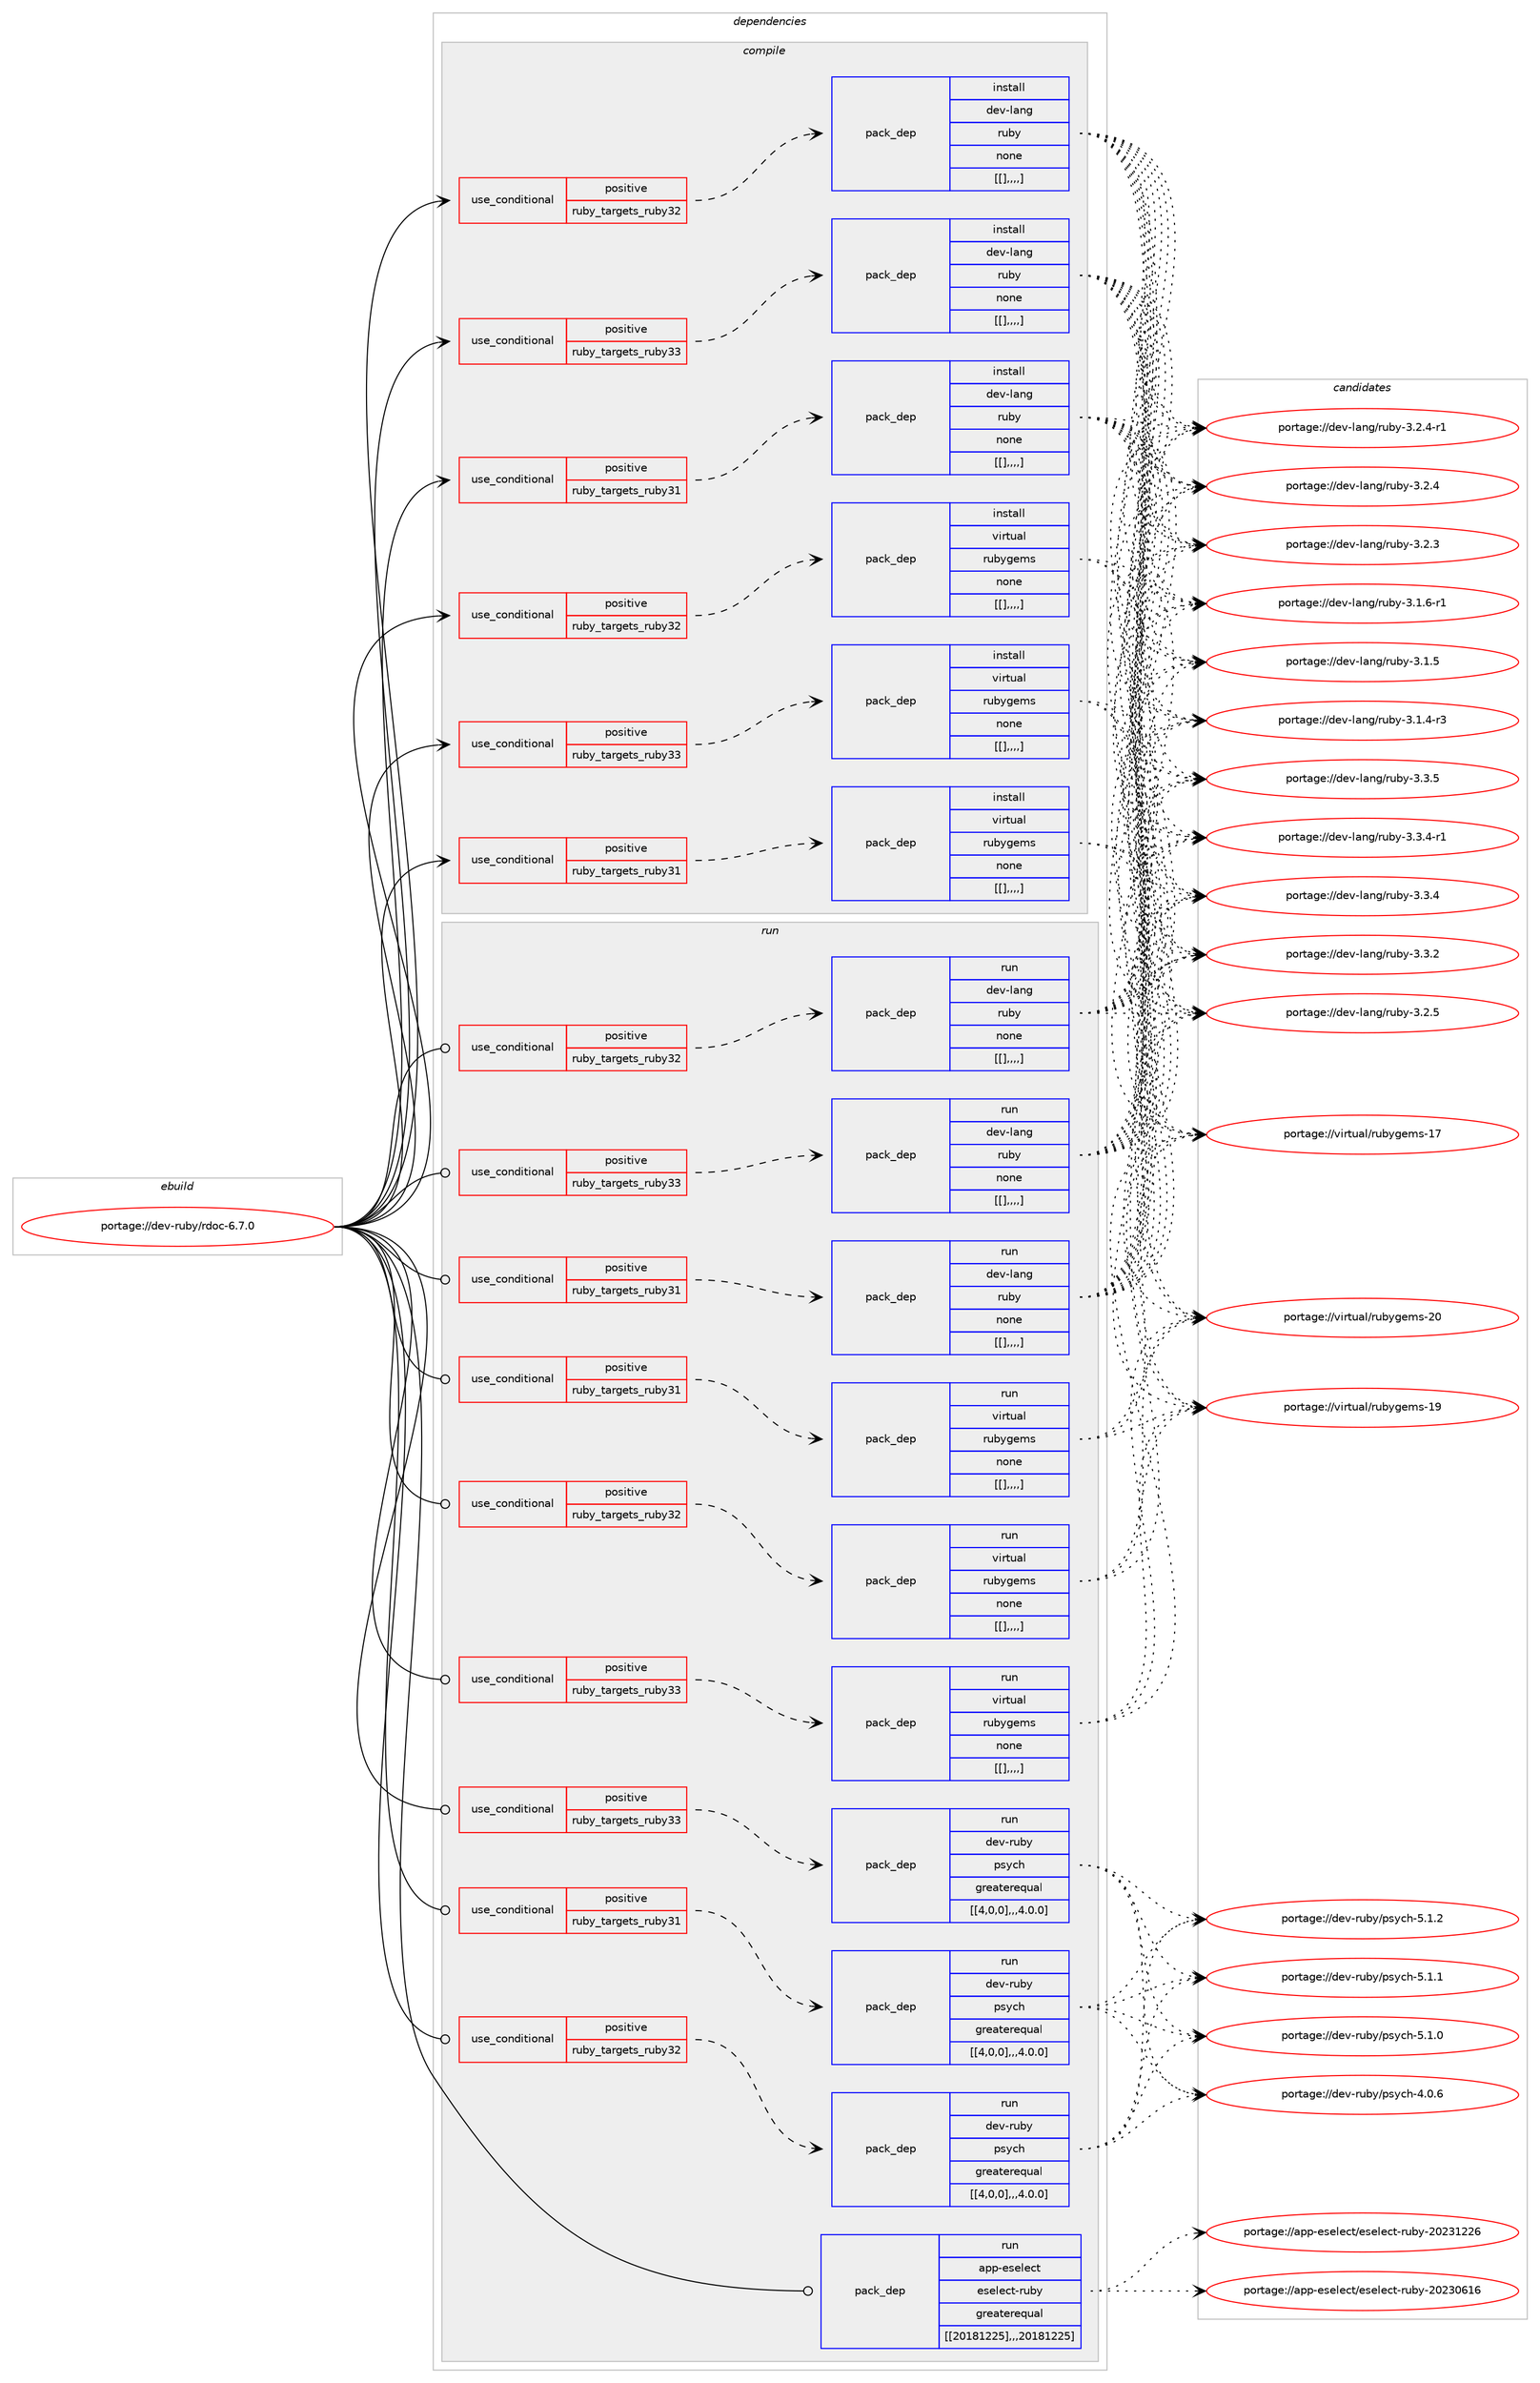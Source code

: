 digraph prolog {

# *************
# Graph options
# *************

newrank=true;
concentrate=true;
compound=true;
graph [rankdir=LR,fontname=Helvetica,fontsize=10,ranksep=1.5];#, ranksep=2.5, nodesep=0.2];
edge  [arrowhead=vee];
node  [fontname=Helvetica,fontsize=10];

# **********
# The ebuild
# **********

subgraph cluster_leftcol {
color=gray;
label=<<i>ebuild</i>>;
id [label="portage://dev-ruby/rdoc-6.7.0", color=red, width=4, href="../dev-ruby/rdoc-6.7.0.svg"];
}

# ****************
# The dependencies
# ****************

subgraph cluster_midcol {
color=gray;
label=<<i>dependencies</i>>;
subgraph cluster_compile {
fillcolor="#eeeeee";
style=filled;
label=<<i>compile</i>>;
subgraph cond55620 {
dependency201062 [label=<<TABLE BORDER="0" CELLBORDER="1" CELLSPACING="0" CELLPADDING="4"><TR><TD ROWSPAN="3" CELLPADDING="10">use_conditional</TD></TR><TR><TD>positive</TD></TR><TR><TD>ruby_targets_ruby31</TD></TR></TABLE>>, shape=none, color=red];
subgraph pack144092 {
dependency201063 [label=<<TABLE BORDER="0" CELLBORDER="1" CELLSPACING="0" CELLPADDING="4" WIDTH="220"><TR><TD ROWSPAN="6" CELLPADDING="30">pack_dep</TD></TR><TR><TD WIDTH="110">install</TD></TR><TR><TD>dev-lang</TD></TR><TR><TD>ruby</TD></TR><TR><TD>none</TD></TR><TR><TD>[[],,,,]</TD></TR></TABLE>>, shape=none, color=blue];
}
dependency201062:e -> dependency201063:w [weight=20,style="dashed",arrowhead="vee"];
}
id:e -> dependency201062:w [weight=20,style="solid",arrowhead="vee"];
subgraph cond55621 {
dependency201064 [label=<<TABLE BORDER="0" CELLBORDER="1" CELLSPACING="0" CELLPADDING="4"><TR><TD ROWSPAN="3" CELLPADDING="10">use_conditional</TD></TR><TR><TD>positive</TD></TR><TR><TD>ruby_targets_ruby31</TD></TR></TABLE>>, shape=none, color=red];
subgraph pack144093 {
dependency201065 [label=<<TABLE BORDER="0" CELLBORDER="1" CELLSPACING="0" CELLPADDING="4" WIDTH="220"><TR><TD ROWSPAN="6" CELLPADDING="30">pack_dep</TD></TR><TR><TD WIDTH="110">install</TD></TR><TR><TD>virtual</TD></TR><TR><TD>rubygems</TD></TR><TR><TD>none</TD></TR><TR><TD>[[],,,,]</TD></TR></TABLE>>, shape=none, color=blue];
}
dependency201064:e -> dependency201065:w [weight=20,style="dashed",arrowhead="vee"];
}
id:e -> dependency201064:w [weight=20,style="solid",arrowhead="vee"];
subgraph cond55622 {
dependency201066 [label=<<TABLE BORDER="0" CELLBORDER="1" CELLSPACING="0" CELLPADDING="4"><TR><TD ROWSPAN="3" CELLPADDING="10">use_conditional</TD></TR><TR><TD>positive</TD></TR><TR><TD>ruby_targets_ruby32</TD></TR></TABLE>>, shape=none, color=red];
subgraph pack144094 {
dependency201067 [label=<<TABLE BORDER="0" CELLBORDER="1" CELLSPACING="0" CELLPADDING="4" WIDTH="220"><TR><TD ROWSPAN="6" CELLPADDING="30">pack_dep</TD></TR><TR><TD WIDTH="110">install</TD></TR><TR><TD>dev-lang</TD></TR><TR><TD>ruby</TD></TR><TR><TD>none</TD></TR><TR><TD>[[],,,,]</TD></TR></TABLE>>, shape=none, color=blue];
}
dependency201066:e -> dependency201067:w [weight=20,style="dashed",arrowhead="vee"];
}
id:e -> dependency201066:w [weight=20,style="solid",arrowhead="vee"];
subgraph cond55623 {
dependency201068 [label=<<TABLE BORDER="0" CELLBORDER="1" CELLSPACING="0" CELLPADDING="4"><TR><TD ROWSPAN="3" CELLPADDING="10">use_conditional</TD></TR><TR><TD>positive</TD></TR><TR><TD>ruby_targets_ruby32</TD></TR></TABLE>>, shape=none, color=red];
subgraph pack144095 {
dependency201069 [label=<<TABLE BORDER="0" CELLBORDER="1" CELLSPACING="0" CELLPADDING="4" WIDTH="220"><TR><TD ROWSPAN="6" CELLPADDING="30">pack_dep</TD></TR><TR><TD WIDTH="110">install</TD></TR><TR><TD>virtual</TD></TR><TR><TD>rubygems</TD></TR><TR><TD>none</TD></TR><TR><TD>[[],,,,]</TD></TR></TABLE>>, shape=none, color=blue];
}
dependency201068:e -> dependency201069:w [weight=20,style="dashed",arrowhead="vee"];
}
id:e -> dependency201068:w [weight=20,style="solid",arrowhead="vee"];
subgraph cond55624 {
dependency201070 [label=<<TABLE BORDER="0" CELLBORDER="1" CELLSPACING="0" CELLPADDING="4"><TR><TD ROWSPAN="3" CELLPADDING="10">use_conditional</TD></TR><TR><TD>positive</TD></TR><TR><TD>ruby_targets_ruby33</TD></TR></TABLE>>, shape=none, color=red];
subgraph pack144096 {
dependency201071 [label=<<TABLE BORDER="0" CELLBORDER="1" CELLSPACING="0" CELLPADDING="4" WIDTH="220"><TR><TD ROWSPAN="6" CELLPADDING="30">pack_dep</TD></TR><TR><TD WIDTH="110">install</TD></TR><TR><TD>dev-lang</TD></TR><TR><TD>ruby</TD></TR><TR><TD>none</TD></TR><TR><TD>[[],,,,]</TD></TR></TABLE>>, shape=none, color=blue];
}
dependency201070:e -> dependency201071:w [weight=20,style="dashed",arrowhead="vee"];
}
id:e -> dependency201070:w [weight=20,style="solid",arrowhead="vee"];
subgraph cond55625 {
dependency201072 [label=<<TABLE BORDER="0" CELLBORDER="1" CELLSPACING="0" CELLPADDING="4"><TR><TD ROWSPAN="3" CELLPADDING="10">use_conditional</TD></TR><TR><TD>positive</TD></TR><TR><TD>ruby_targets_ruby33</TD></TR></TABLE>>, shape=none, color=red];
subgraph pack144097 {
dependency201073 [label=<<TABLE BORDER="0" CELLBORDER="1" CELLSPACING="0" CELLPADDING="4" WIDTH="220"><TR><TD ROWSPAN="6" CELLPADDING="30">pack_dep</TD></TR><TR><TD WIDTH="110">install</TD></TR><TR><TD>virtual</TD></TR><TR><TD>rubygems</TD></TR><TR><TD>none</TD></TR><TR><TD>[[],,,,]</TD></TR></TABLE>>, shape=none, color=blue];
}
dependency201072:e -> dependency201073:w [weight=20,style="dashed",arrowhead="vee"];
}
id:e -> dependency201072:w [weight=20,style="solid",arrowhead="vee"];
}
subgraph cluster_compileandrun {
fillcolor="#eeeeee";
style=filled;
label=<<i>compile and run</i>>;
}
subgraph cluster_run {
fillcolor="#eeeeee";
style=filled;
label=<<i>run</i>>;
subgraph cond55626 {
dependency201074 [label=<<TABLE BORDER="0" CELLBORDER="1" CELLSPACING="0" CELLPADDING="4"><TR><TD ROWSPAN="3" CELLPADDING="10">use_conditional</TD></TR><TR><TD>positive</TD></TR><TR><TD>ruby_targets_ruby31</TD></TR></TABLE>>, shape=none, color=red];
subgraph pack144098 {
dependency201075 [label=<<TABLE BORDER="0" CELLBORDER="1" CELLSPACING="0" CELLPADDING="4" WIDTH="220"><TR><TD ROWSPAN="6" CELLPADDING="30">pack_dep</TD></TR><TR><TD WIDTH="110">run</TD></TR><TR><TD>dev-lang</TD></TR><TR><TD>ruby</TD></TR><TR><TD>none</TD></TR><TR><TD>[[],,,,]</TD></TR></TABLE>>, shape=none, color=blue];
}
dependency201074:e -> dependency201075:w [weight=20,style="dashed",arrowhead="vee"];
}
id:e -> dependency201074:w [weight=20,style="solid",arrowhead="odot"];
subgraph cond55627 {
dependency201076 [label=<<TABLE BORDER="0" CELLBORDER="1" CELLSPACING="0" CELLPADDING="4"><TR><TD ROWSPAN="3" CELLPADDING="10">use_conditional</TD></TR><TR><TD>positive</TD></TR><TR><TD>ruby_targets_ruby31</TD></TR></TABLE>>, shape=none, color=red];
subgraph pack144099 {
dependency201077 [label=<<TABLE BORDER="0" CELLBORDER="1" CELLSPACING="0" CELLPADDING="4" WIDTH="220"><TR><TD ROWSPAN="6" CELLPADDING="30">pack_dep</TD></TR><TR><TD WIDTH="110">run</TD></TR><TR><TD>dev-ruby</TD></TR><TR><TD>psych</TD></TR><TR><TD>greaterequal</TD></TR><TR><TD>[[4,0,0],,,4.0.0]</TD></TR></TABLE>>, shape=none, color=blue];
}
dependency201076:e -> dependency201077:w [weight=20,style="dashed",arrowhead="vee"];
}
id:e -> dependency201076:w [weight=20,style="solid",arrowhead="odot"];
subgraph cond55628 {
dependency201078 [label=<<TABLE BORDER="0" CELLBORDER="1" CELLSPACING="0" CELLPADDING="4"><TR><TD ROWSPAN="3" CELLPADDING="10">use_conditional</TD></TR><TR><TD>positive</TD></TR><TR><TD>ruby_targets_ruby31</TD></TR></TABLE>>, shape=none, color=red];
subgraph pack144100 {
dependency201079 [label=<<TABLE BORDER="0" CELLBORDER="1" CELLSPACING="0" CELLPADDING="4" WIDTH="220"><TR><TD ROWSPAN="6" CELLPADDING="30">pack_dep</TD></TR><TR><TD WIDTH="110">run</TD></TR><TR><TD>virtual</TD></TR><TR><TD>rubygems</TD></TR><TR><TD>none</TD></TR><TR><TD>[[],,,,]</TD></TR></TABLE>>, shape=none, color=blue];
}
dependency201078:e -> dependency201079:w [weight=20,style="dashed",arrowhead="vee"];
}
id:e -> dependency201078:w [weight=20,style="solid",arrowhead="odot"];
subgraph cond55629 {
dependency201080 [label=<<TABLE BORDER="0" CELLBORDER="1" CELLSPACING="0" CELLPADDING="4"><TR><TD ROWSPAN="3" CELLPADDING="10">use_conditional</TD></TR><TR><TD>positive</TD></TR><TR><TD>ruby_targets_ruby32</TD></TR></TABLE>>, shape=none, color=red];
subgraph pack144101 {
dependency201081 [label=<<TABLE BORDER="0" CELLBORDER="1" CELLSPACING="0" CELLPADDING="4" WIDTH="220"><TR><TD ROWSPAN="6" CELLPADDING="30">pack_dep</TD></TR><TR><TD WIDTH="110">run</TD></TR><TR><TD>dev-lang</TD></TR><TR><TD>ruby</TD></TR><TR><TD>none</TD></TR><TR><TD>[[],,,,]</TD></TR></TABLE>>, shape=none, color=blue];
}
dependency201080:e -> dependency201081:w [weight=20,style="dashed",arrowhead="vee"];
}
id:e -> dependency201080:w [weight=20,style="solid",arrowhead="odot"];
subgraph cond55630 {
dependency201082 [label=<<TABLE BORDER="0" CELLBORDER="1" CELLSPACING="0" CELLPADDING="4"><TR><TD ROWSPAN="3" CELLPADDING="10">use_conditional</TD></TR><TR><TD>positive</TD></TR><TR><TD>ruby_targets_ruby32</TD></TR></TABLE>>, shape=none, color=red];
subgraph pack144102 {
dependency201083 [label=<<TABLE BORDER="0" CELLBORDER="1" CELLSPACING="0" CELLPADDING="4" WIDTH="220"><TR><TD ROWSPAN="6" CELLPADDING="30">pack_dep</TD></TR><TR><TD WIDTH="110">run</TD></TR><TR><TD>dev-ruby</TD></TR><TR><TD>psych</TD></TR><TR><TD>greaterequal</TD></TR><TR><TD>[[4,0,0],,,4.0.0]</TD></TR></TABLE>>, shape=none, color=blue];
}
dependency201082:e -> dependency201083:w [weight=20,style="dashed",arrowhead="vee"];
}
id:e -> dependency201082:w [weight=20,style="solid",arrowhead="odot"];
subgraph cond55631 {
dependency201084 [label=<<TABLE BORDER="0" CELLBORDER="1" CELLSPACING="0" CELLPADDING="4"><TR><TD ROWSPAN="3" CELLPADDING="10">use_conditional</TD></TR><TR><TD>positive</TD></TR><TR><TD>ruby_targets_ruby32</TD></TR></TABLE>>, shape=none, color=red];
subgraph pack144103 {
dependency201085 [label=<<TABLE BORDER="0" CELLBORDER="1" CELLSPACING="0" CELLPADDING="4" WIDTH="220"><TR><TD ROWSPAN="6" CELLPADDING="30">pack_dep</TD></TR><TR><TD WIDTH="110">run</TD></TR><TR><TD>virtual</TD></TR><TR><TD>rubygems</TD></TR><TR><TD>none</TD></TR><TR><TD>[[],,,,]</TD></TR></TABLE>>, shape=none, color=blue];
}
dependency201084:e -> dependency201085:w [weight=20,style="dashed",arrowhead="vee"];
}
id:e -> dependency201084:w [weight=20,style="solid",arrowhead="odot"];
subgraph cond55632 {
dependency201086 [label=<<TABLE BORDER="0" CELLBORDER="1" CELLSPACING="0" CELLPADDING="4"><TR><TD ROWSPAN="3" CELLPADDING="10">use_conditional</TD></TR><TR><TD>positive</TD></TR><TR><TD>ruby_targets_ruby33</TD></TR></TABLE>>, shape=none, color=red];
subgraph pack144104 {
dependency201087 [label=<<TABLE BORDER="0" CELLBORDER="1" CELLSPACING="0" CELLPADDING="4" WIDTH="220"><TR><TD ROWSPAN="6" CELLPADDING="30">pack_dep</TD></TR><TR><TD WIDTH="110">run</TD></TR><TR><TD>dev-lang</TD></TR><TR><TD>ruby</TD></TR><TR><TD>none</TD></TR><TR><TD>[[],,,,]</TD></TR></TABLE>>, shape=none, color=blue];
}
dependency201086:e -> dependency201087:w [weight=20,style="dashed",arrowhead="vee"];
}
id:e -> dependency201086:w [weight=20,style="solid",arrowhead="odot"];
subgraph cond55633 {
dependency201088 [label=<<TABLE BORDER="0" CELLBORDER="1" CELLSPACING="0" CELLPADDING="4"><TR><TD ROWSPAN="3" CELLPADDING="10">use_conditional</TD></TR><TR><TD>positive</TD></TR><TR><TD>ruby_targets_ruby33</TD></TR></TABLE>>, shape=none, color=red];
subgraph pack144105 {
dependency201089 [label=<<TABLE BORDER="0" CELLBORDER="1" CELLSPACING="0" CELLPADDING="4" WIDTH="220"><TR><TD ROWSPAN="6" CELLPADDING="30">pack_dep</TD></TR><TR><TD WIDTH="110">run</TD></TR><TR><TD>dev-ruby</TD></TR><TR><TD>psych</TD></TR><TR><TD>greaterequal</TD></TR><TR><TD>[[4,0,0],,,4.0.0]</TD></TR></TABLE>>, shape=none, color=blue];
}
dependency201088:e -> dependency201089:w [weight=20,style="dashed",arrowhead="vee"];
}
id:e -> dependency201088:w [weight=20,style="solid",arrowhead="odot"];
subgraph cond55634 {
dependency201090 [label=<<TABLE BORDER="0" CELLBORDER="1" CELLSPACING="0" CELLPADDING="4"><TR><TD ROWSPAN="3" CELLPADDING="10">use_conditional</TD></TR><TR><TD>positive</TD></TR><TR><TD>ruby_targets_ruby33</TD></TR></TABLE>>, shape=none, color=red];
subgraph pack144106 {
dependency201091 [label=<<TABLE BORDER="0" CELLBORDER="1" CELLSPACING="0" CELLPADDING="4" WIDTH="220"><TR><TD ROWSPAN="6" CELLPADDING="30">pack_dep</TD></TR><TR><TD WIDTH="110">run</TD></TR><TR><TD>virtual</TD></TR><TR><TD>rubygems</TD></TR><TR><TD>none</TD></TR><TR><TD>[[],,,,]</TD></TR></TABLE>>, shape=none, color=blue];
}
dependency201090:e -> dependency201091:w [weight=20,style="dashed",arrowhead="vee"];
}
id:e -> dependency201090:w [weight=20,style="solid",arrowhead="odot"];
subgraph pack144107 {
dependency201092 [label=<<TABLE BORDER="0" CELLBORDER="1" CELLSPACING="0" CELLPADDING="4" WIDTH="220"><TR><TD ROWSPAN="6" CELLPADDING="30">pack_dep</TD></TR><TR><TD WIDTH="110">run</TD></TR><TR><TD>app-eselect</TD></TR><TR><TD>eselect-ruby</TD></TR><TR><TD>greaterequal</TD></TR><TR><TD>[[20181225],,,20181225]</TD></TR></TABLE>>, shape=none, color=blue];
}
id:e -> dependency201092:w [weight=20,style="solid",arrowhead="odot"];
}
}

# **************
# The candidates
# **************

subgraph cluster_choices {
rank=same;
color=gray;
label=<<i>candidates</i>>;

subgraph choice144092 {
color=black;
nodesep=1;
choice10010111845108971101034711411798121455146514653 [label="portage://dev-lang/ruby-3.3.5", color=red, width=4,href="../dev-lang/ruby-3.3.5.svg"];
choice100101118451089711010347114117981214551465146524511449 [label="portage://dev-lang/ruby-3.3.4-r1", color=red, width=4,href="../dev-lang/ruby-3.3.4-r1.svg"];
choice10010111845108971101034711411798121455146514652 [label="portage://dev-lang/ruby-3.3.4", color=red, width=4,href="../dev-lang/ruby-3.3.4.svg"];
choice10010111845108971101034711411798121455146514650 [label="portage://dev-lang/ruby-3.3.2", color=red, width=4,href="../dev-lang/ruby-3.3.2.svg"];
choice10010111845108971101034711411798121455146504653 [label="portage://dev-lang/ruby-3.2.5", color=red, width=4,href="../dev-lang/ruby-3.2.5.svg"];
choice100101118451089711010347114117981214551465046524511449 [label="portage://dev-lang/ruby-3.2.4-r1", color=red, width=4,href="../dev-lang/ruby-3.2.4-r1.svg"];
choice10010111845108971101034711411798121455146504652 [label="portage://dev-lang/ruby-3.2.4", color=red, width=4,href="../dev-lang/ruby-3.2.4.svg"];
choice10010111845108971101034711411798121455146504651 [label="portage://dev-lang/ruby-3.2.3", color=red, width=4,href="../dev-lang/ruby-3.2.3.svg"];
choice100101118451089711010347114117981214551464946544511449 [label="portage://dev-lang/ruby-3.1.6-r1", color=red, width=4,href="../dev-lang/ruby-3.1.6-r1.svg"];
choice10010111845108971101034711411798121455146494653 [label="portage://dev-lang/ruby-3.1.5", color=red, width=4,href="../dev-lang/ruby-3.1.5.svg"];
choice100101118451089711010347114117981214551464946524511451 [label="portage://dev-lang/ruby-3.1.4-r3", color=red, width=4,href="../dev-lang/ruby-3.1.4-r3.svg"];
dependency201063:e -> choice10010111845108971101034711411798121455146514653:w [style=dotted,weight="100"];
dependency201063:e -> choice100101118451089711010347114117981214551465146524511449:w [style=dotted,weight="100"];
dependency201063:e -> choice10010111845108971101034711411798121455146514652:w [style=dotted,weight="100"];
dependency201063:e -> choice10010111845108971101034711411798121455146514650:w [style=dotted,weight="100"];
dependency201063:e -> choice10010111845108971101034711411798121455146504653:w [style=dotted,weight="100"];
dependency201063:e -> choice100101118451089711010347114117981214551465046524511449:w [style=dotted,weight="100"];
dependency201063:e -> choice10010111845108971101034711411798121455146504652:w [style=dotted,weight="100"];
dependency201063:e -> choice10010111845108971101034711411798121455146504651:w [style=dotted,weight="100"];
dependency201063:e -> choice100101118451089711010347114117981214551464946544511449:w [style=dotted,weight="100"];
dependency201063:e -> choice10010111845108971101034711411798121455146494653:w [style=dotted,weight="100"];
dependency201063:e -> choice100101118451089711010347114117981214551464946524511451:w [style=dotted,weight="100"];
}
subgraph choice144093 {
color=black;
nodesep=1;
choice118105114116117971084711411798121103101109115455048 [label="portage://virtual/rubygems-20", color=red, width=4,href="../virtual/rubygems-20.svg"];
choice118105114116117971084711411798121103101109115454957 [label="portage://virtual/rubygems-19", color=red, width=4,href="../virtual/rubygems-19.svg"];
choice118105114116117971084711411798121103101109115454955 [label="portage://virtual/rubygems-17", color=red, width=4,href="../virtual/rubygems-17.svg"];
dependency201065:e -> choice118105114116117971084711411798121103101109115455048:w [style=dotted,weight="100"];
dependency201065:e -> choice118105114116117971084711411798121103101109115454957:w [style=dotted,weight="100"];
dependency201065:e -> choice118105114116117971084711411798121103101109115454955:w [style=dotted,weight="100"];
}
subgraph choice144094 {
color=black;
nodesep=1;
choice10010111845108971101034711411798121455146514653 [label="portage://dev-lang/ruby-3.3.5", color=red, width=4,href="../dev-lang/ruby-3.3.5.svg"];
choice100101118451089711010347114117981214551465146524511449 [label="portage://dev-lang/ruby-3.3.4-r1", color=red, width=4,href="../dev-lang/ruby-3.3.4-r1.svg"];
choice10010111845108971101034711411798121455146514652 [label="portage://dev-lang/ruby-3.3.4", color=red, width=4,href="../dev-lang/ruby-3.3.4.svg"];
choice10010111845108971101034711411798121455146514650 [label="portage://dev-lang/ruby-3.3.2", color=red, width=4,href="../dev-lang/ruby-3.3.2.svg"];
choice10010111845108971101034711411798121455146504653 [label="portage://dev-lang/ruby-3.2.5", color=red, width=4,href="../dev-lang/ruby-3.2.5.svg"];
choice100101118451089711010347114117981214551465046524511449 [label="portage://dev-lang/ruby-3.2.4-r1", color=red, width=4,href="../dev-lang/ruby-3.2.4-r1.svg"];
choice10010111845108971101034711411798121455146504652 [label="portage://dev-lang/ruby-3.2.4", color=red, width=4,href="../dev-lang/ruby-3.2.4.svg"];
choice10010111845108971101034711411798121455146504651 [label="portage://dev-lang/ruby-3.2.3", color=red, width=4,href="../dev-lang/ruby-3.2.3.svg"];
choice100101118451089711010347114117981214551464946544511449 [label="portage://dev-lang/ruby-3.1.6-r1", color=red, width=4,href="../dev-lang/ruby-3.1.6-r1.svg"];
choice10010111845108971101034711411798121455146494653 [label="portage://dev-lang/ruby-3.1.5", color=red, width=4,href="../dev-lang/ruby-3.1.5.svg"];
choice100101118451089711010347114117981214551464946524511451 [label="portage://dev-lang/ruby-3.1.4-r3", color=red, width=4,href="../dev-lang/ruby-3.1.4-r3.svg"];
dependency201067:e -> choice10010111845108971101034711411798121455146514653:w [style=dotted,weight="100"];
dependency201067:e -> choice100101118451089711010347114117981214551465146524511449:w [style=dotted,weight="100"];
dependency201067:e -> choice10010111845108971101034711411798121455146514652:w [style=dotted,weight="100"];
dependency201067:e -> choice10010111845108971101034711411798121455146514650:w [style=dotted,weight="100"];
dependency201067:e -> choice10010111845108971101034711411798121455146504653:w [style=dotted,weight="100"];
dependency201067:e -> choice100101118451089711010347114117981214551465046524511449:w [style=dotted,weight="100"];
dependency201067:e -> choice10010111845108971101034711411798121455146504652:w [style=dotted,weight="100"];
dependency201067:e -> choice10010111845108971101034711411798121455146504651:w [style=dotted,weight="100"];
dependency201067:e -> choice100101118451089711010347114117981214551464946544511449:w [style=dotted,weight="100"];
dependency201067:e -> choice10010111845108971101034711411798121455146494653:w [style=dotted,weight="100"];
dependency201067:e -> choice100101118451089711010347114117981214551464946524511451:w [style=dotted,weight="100"];
}
subgraph choice144095 {
color=black;
nodesep=1;
choice118105114116117971084711411798121103101109115455048 [label="portage://virtual/rubygems-20", color=red, width=4,href="../virtual/rubygems-20.svg"];
choice118105114116117971084711411798121103101109115454957 [label="portage://virtual/rubygems-19", color=red, width=4,href="../virtual/rubygems-19.svg"];
choice118105114116117971084711411798121103101109115454955 [label="portage://virtual/rubygems-17", color=red, width=4,href="../virtual/rubygems-17.svg"];
dependency201069:e -> choice118105114116117971084711411798121103101109115455048:w [style=dotted,weight="100"];
dependency201069:e -> choice118105114116117971084711411798121103101109115454957:w [style=dotted,weight="100"];
dependency201069:e -> choice118105114116117971084711411798121103101109115454955:w [style=dotted,weight="100"];
}
subgraph choice144096 {
color=black;
nodesep=1;
choice10010111845108971101034711411798121455146514653 [label="portage://dev-lang/ruby-3.3.5", color=red, width=4,href="../dev-lang/ruby-3.3.5.svg"];
choice100101118451089711010347114117981214551465146524511449 [label="portage://dev-lang/ruby-3.3.4-r1", color=red, width=4,href="../dev-lang/ruby-3.3.4-r1.svg"];
choice10010111845108971101034711411798121455146514652 [label="portage://dev-lang/ruby-3.3.4", color=red, width=4,href="../dev-lang/ruby-3.3.4.svg"];
choice10010111845108971101034711411798121455146514650 [label="portage://dev-lang/ruby-3.3.2", color=red, width=4,href="../dev-lang/ruby-3.3.2.svg"];
choice10010111845108971101034711411798121455146504653 [label="portage://dev-lang/ruby-3.2.5", color=red, width=4,href="../dev-lang/ruby-3.2.5.svg"];
choice100101118451089711010347114117981214551465046524511449 [label="portage://dev-lang/ruby-3.2.4-r1", color=red, width=4,href="../dev-lang/ruby-3.2.4-r1.svg"];
choice10010111845108971101034711411798121455146504652 [label="portage://dev-lang/ruby-3.2.4", color=red, width=4,href="../dev-lang/ruby-3.2.4.svg"];
choice10010111845108971101034711411798121455146504651 [label="portage://dev-lang/ruby-3.2.3", color=red, width=4,href="../dev-lang/ruby-3.2.3.svg"];
choice100101118451089711010347114117981214551464946544511449 [label="portage://dev-lang/ruby-3.1.6-r1", color=red, width=4,href="../dev-lang/ruby-3.1.6-r1.svg"];
choice10010111845108971101034711411798121455146494653 [label="portage://dev-lang/ruby-3.1.5", color=red, width=4,href="../dev-lang/ruby-3.1.5.svg"];
choice100101118451089711010347114117981214551464946524511451 [label="portage://dev-lang/ruby-3.1.4-r3", color=red, width=4,href="../dev-lang/ruby-3.1.4-r3.svg"];
dependency201071:e -> choice10010111845108971101034711411798121455146514653:w [style=dotted,weight="100"];
dependency201071:e -> choice100101118451089711010347114117981214551465146524511449:w [style=dotted,weight="100"];
dependency201071:e -> choice10010111845108971101034711411798121455146514652:w [style=dotted,weight="100"];
dependency201071:e -> choice10010111845108971101034711411798121455146514650:w [style=dotted,weight="100"];
dependency201071:e -> choice10010111845108971101034711411798121455146504653:w [style=dotted,weight="100"];
dependency201071:e -> choice100101118451089711010347114117981214551465046524511449:w [style=dotted,weight="100"];
dependency201071:e -> choice10010111845108971101034711411798121455146504652:w [style=dotted,weight="100"];
dependency201071:e -> choice10010111845108971101034711411798121455146504651:w [style=dotted,weight="100"];
dependency201071:e -> choice100101118451089711010347114117981214551464946544511449:w [style=dotted,weight="100"];
dependency201071:e -> choice10010111845108971101034711411798121455146494653:w [style=dotted,weight="100"];
dependency201071:e -> choice100101118451089711010347114117981214551464946524511451:w [style=dotted,weight="100"];
}
subgraph choice144097 {
color=black;
nodesep=1;
choice118105114116117971084711411798121103101109115455048 [label="portage://virtual/rubygems-20", color=red, width=4,href="../virtual/rubygems-20.svg"];
choice118105114116117971084711411798121103101109115454957 [label="portage://virtual/rubygems-19", color=red, width=4,href="../virtual/rubygems-19.svg"];
choice118105114116117971084711411798121103101109115454955 [label="portage://virtual/rubygems-17", color=red, width=4,href="../virtual/rubygems-17.svg"];
dependency201073:e -> choice118105114116117971084711411798121103101109115455048:w [style=dotted,weight="100"];
dependency201073:e -> choice118105114116117971084711411798121103101109115454957:w [style=dotted,weight="100"];
dependency201073:e -> choice118105114116117971084711411798121103101109115454955:w [style=dotted,weight="100"];
}
subgraph choice144098 {
color=black;
nodesep=1;
choice10010111845108971101034711411798121455146514653 [label="portage://dev-lang/ruby-3.3.5", color=red, width=4,href="../dev-lang/ruby-3.3.5.svg"];
choice100101118451089711010347114117981214551465146524511449 [label="portage://dev-lang/ruby-3.3.4-r1", color=red, width=4,href="../dev-lang/ruby-3.3.4-r1.svg"];
choice10010111845108971101034711411798121455146514652 [label="portage://dev-lang/ruby-3.3.4", color=red, width=4,href="../dev-lang/ruby-3.3.4.svg"];
choice10010111845108971101034711411798121455146514650 [label="portage://dev-lang/ruby-3.3.2", color=red, width=4,href="../dev-lang/ruby-3.3.2.svg"];
choice10010111845108971101034711411798121455146504653 [label="portage://dev-lang/ruby-3.2.5", color=red, width=4,href="../dev-lang/ruby-3.2.5.svg"];
choice100101118451089711010347114117981214551465046524511449 [label="portage://dev-lang/ruby-3.2.4-r1", color=red, width=4,href="../dev-lang/ruby-3.2.4-r1.svg"];
choice10010111845108971101034711411798121455146504652 [label="portage://dev-lang/ruby-3.2.4", color=red, width=4,href="../dev-lang/ruby-3.2.4.svg"];
choice10010111845108971101034711411798121455146504651 [label="portage://dev-lang/ruby-3.2.3", color=red, width=4,href="../dev-lang/ruby-3.2.3.svg"];
choice100101118451089711010347114117981214551464946544511449 [label="portage://dev-lang/ruby-3.1.6-r1", color=red, width=4,href="../dev-lang/ruby-3.1.6-r1.svg"];
choice10010111845108971101034711411798121455146494653 [label="portage://dev-lang/ruby-3.1.5", color=red, width=4,href="../dev-lang/ruby-3.1.5.svg"];
choice100101118451089711010347114117981214551464946524511451 [label="portage://dev-lang/ruby-3.1.4-r3", color=red, width=4,href="../dev-lang/ruby-3.1.4-r3.svg"];
dependency201075:e -> choice10010111845108971101034711411798121455146514653:w [style=dotted,weight="100"];
dependency201075:e -> choice100101118451089711010347114117981214551465146524511449:w [style=dotted,weight="100"];
dependency201075:e -> choice10010111845108971101034711411798121455146514652:w [style=dotted,weight="100"];
dependency201075:e -> choice10010111845108971101034711411798121455146514650:w [style=dotted,weight="100"];
dependency201075:e -> choice10010111845108971101034711411798121455146504653:w [style=dotted,weight="100"];
dependency201075:e -> choice100101118451089711010347114117981214551465046524511449:w [style=dotted,weight="100"];
dependency201075:e -> choice10010111845108971101034711411798121455146504652:w [style=dotted,weight="100"];
dependency201075:e -> choice10010111845108971101034711411798121455146504651:w [style=dotted,weight="100"];
dependency201075:e -> choice100101118451089711010347114117981214551464946544511449:w [style=dotted,weight="100"];
dependency201075:e -> choice10010111845108971101034711411798121455146494653:w [style=dotted,weight="100"];
dependency201075:e -> choice100101118451089711010347114117981214551464946524511451:w [style=dotted,weight="100"];
}
subgraph choice144099 {
color=black;
nodesep=1;
choice10010111845114117981214711211512199104455346494650 [label="portage://dev-ruby/psych-5.1.2", color=red, width=4,href="../dev-ruby/psych-5.1.2.svg"];
choice10010111845114117981214711211512199104455346494649 [label="portage://dev-ruby/psych-5.1.1", color=red, width=4,href="../dev-ruby/psych-5.1.1.svg"];
choice10010111845114117981214711211512199104455346494648 [label="portage://dev-ruby/psych-5.1.0", color=red, width=4,href="../dev-ruby/psych-5.1.0.svg"];
choice10010111845114117981214711211512199104455246484654 [label="portage://dev-ruby/psych-4.0.6", color=red, width=4,href="../dev-ruby/psych-4.0.6.svg"];
dependency201077:e -> choice10010111845114117981214711211512199104455346494650:w [style=dotted,weight="100"];
dependency201077:e -> choice10010111845114117981214711211512199104455346494649:w [style=dotted,weight="100"];
dependency201077:e -> choice10010111845114117981214711211512199104455346494648:w [style=dotted,weight="100"];
dependency201077:e -> choice10010111845114117981214711211512199104455246484654:w [style=dotted,weight="100"];
}
subgraph choice144100 {
color=black;
nodesep=1;
choice118105114116117971084711411798121103101109115455048 [label="portage://virtual/rubygems-20", color=red, width=4,href="../virtual/rubygems-20.svg"];
choice118105114116117971084711411798121103101109115454957 [label="portage://virtual/rubygems-19", color=red, width=4,href="../virtual/rubygems-19.svg"];
choice118105114116117971084711411798121103101109115454955 [label="portage://virtual/rubygems-17", color=red, width=4,href="../virtual/rubygems-17.svg"];
dependency201079:e -> choice118105114116117971084711411798121103101109115455048:w [style=dotted,weight="100"];
dependency201079:e -> choice118105114116117971084711411798121103101109115454957:w [style=dotted,weight="100"];
dependency201079:e -> choice118105114116117971084711411798121103101109115454955:w [style=dotted,weight="100"];
}
subgraph choice144101 {
color=black;
nodesep=1;
choice10010111845108971101034711411798121455146514653 [label="portage://dev-lang/ruby-3.3.5", color=red, width=4,href="../dev-lang/ruby-3.3.5.svg"];
choice100101118451089711010347114117981214551465146524511449 [label="portage://dev-lang/ruby-3.3.4-r1", color=red, width=4,href="../dev-lang/ruby-3.3.4-r1.svg"];
choice10010111845108971101034711411798121455146514652 [label="portage://dev-lang/ruby-3.3.4", color=red, width=4,href="../dev-lang/ruby-3.3.4.svg"];
choice10010111845108971101034711411798121455146514650 [label="portage://dev-lang/ruby-3.3.2", color=red, width=4,href="../dev-lang/ruby-3.3.2.svg"];
choice10010111845108971101034711411798121455146504653 [label="portage://dev-lang/ruby-3.2.5", color=red, width=4,href="../dev-lang/ruby-3.2.5.svg"];
choice100101118451089711010347114117981214551465046524511449 [label="portage://dev-lang/ruby-3.2.4-r1", color=red, width=4,href="../dev-lang/ruby-3.2.4-r1.svg"];
choice10010111845108971101034711411798121455146504652 [label="portage://dev-lang/ruby-3.2.4", color=red, width=4,href="../dev-lang/ruby-3.2.4.svg"];
choice10010111845108971101034711411798121455146504651 [label="portage://dev-lang/ruby-3.2.3", color=red, width=4,href="../dev-lang/ruby-3.2.3.svg"];
choice100101118451089711010347114117981214551464946544511449 [label="portage://dev-lang/ruby-3.1.6-r1", color=red, width=4,href="../dev-lang/ruby-3.1.6-r1.svg"];
choice10010111845108971101034711411798121455146494653 [label="portage://dev-lang/ruby-3.1.5", color=red, width=4,href="../dev-lang/ruby-3.1.5.svg"];
choice100101118451089711010347114117981214551464946524511451 [label="portage://dev-lang/ruby-3.1.4-r3", color=red, width=4,href="../dev-lang/ruby-3.1.4-r3.svg"];
dependency201081:e -> choice10010111845108971101034711411798121455146514653:w [style=dotted,weight="100"];
dependency201081:e -> choice100101118451089711010347114117981214551465146524511449:w [style=dotted,weight="100"];
dependency201081:e -> choice10010111845108971101034711411798121455146514652:w [style=dotted,weight="100"];
dependency201081:e -> choice10010111845108971101034711411798121455146514650:w [style=dotted,weight="100"];
dependency201081:e -> choice10010111845108971101034711411798121455146504653:w [style=dotted,weight="100"];
dependency201081:e -> choice100101118451089711010347114117981214551465046524511449:w [style=dotted,weight="100"];
dependency201081:e -> choice10010111845108971101034711411798121455146504652:w [style=dotted,weight="100"];
dependency201081:e -> choice10010111845108971101034711411798121455146504651:w [style=dotted,weight="100"];
dependency201081:e -> choice100101118451089711010347114117981214551464946544511449:w [style=dotted,weight="100"];
dependency201081:e -> choice10010111845108971101034711411798121455146494653:w [style=dotted,weight="100"];
dependency201081:e -> choice100101118451089711010347114117981214551464946524511451:w [style=dotted,weight="100"];
}
subgraph choice144102 {
color=black;
nodesep=1;
choice10010111845114117981214711211512199104455346494650 [label="portage://dev-ruby/psych-5.1.2", color=red, width=4,href="../dev-ruby/psych-5.1.2.svg"];
choice10010111845114117981214711211512199104455346494649 [label="portage://dev-ruby/psych-5.1.1", color=red, width=4,href="../dev-ruby/psych-5.1.1.svg"];
choice10010111845114117981214711211512199104455346494648 [label="portage://dev-ruby/psych-5.1.0", color=red, width=4,href="../dev-ruby/psych-5.1.0.svg"];
choice10010111845114117981214711211512199104455246484654 [label="portage://dev-ruby/psych-4.0.6", color=red, width=4,href="../dev-ruby/psych-4.0.6.svg"];
dependency201083:e -> choice10010111845114117981214711211512199104455346494650:w [style=dotted,weight="100"];
dependency201083:e -> choice10010111845114117981214711211512199104455346494649:w [style=dotted,weight="100"];
dependency201083:e -> choice10010111845114117981214711211512199104455346494648:w [style=dotted,weight="100"];
dependency201083:e -> choice10010111845114117981214711211512199104455246484654:w [style=dotted,weight="100"];
}
subgraph choice144103 {
color=black;
nodesep=1;
choice118105114116117971084711411798121103101109115455048 [label="portage://virtual/rubygems-20", color=red, width=4,href="../virtual/rubygems-20.svg"];
choice118105114116117971084711411798121103101109115454957 [label="portage://virtual/rubygems-19", color=red, width=4,href="../virtual/rubygems-19.svg"];
choice118105114116117971084711411798121103101109115454955 [label="portage://virtual/rubygems-17", color=red, width=4,href="../virtual/rubygems-17.svg"];
dependency201085:e -> choice118105114116117971084711411798121103101109115455048:w [style=dotted,weight="100"];
dependency201085:e -> choice118105114116117971084711411798121103101109115454957:w [style=dotted,weight="100"];
dependency201085:e -> choice118105114116117971084711411798121103101109115454955:w [style=dotted,weight="100"];
}
subgraph choice144104 {
color=black;
nodesep=1;
choice10010111845108971101034711411798121455146514653 [label="portage://dev-lang/ruby-3.3.5", color=red, width=4,href="../dev-lang/ruby-3.3.5.svg"];
choice100101118451089711010347114117981214551465146524511449 [label="portage://dev-lang/ruby-3.3.4-r1", color=red, width=4,href="../dev-lang/ruby-3.3.4-r1.svg"];
choice10010111845108971101034711411798121455146514652 [label="portage://dev-lang/ruby-3.3.4", color=red, width=4,href="../dev-lang/ruby-3.3.4.svg"];
choice10010111845108971101034711411798121455146514650 [label="portage://dev-lang/ruby-3.3.2", color=red, width=4,href="../dev-lang/ruby-3.3.2.svg"];
choice10010111845108971101034711411798121455146504653 [label="portage://dev-lang/ruby-3.2.5", color=red, width=4,href="../dev-lang/ruby-3.2.5.svg"];
choice100101118451089711010347114117981214551465046524511449 [label="portage://dev-lang/ruby-3.2.4-r1", color=red, width=4,href="../dev-lang/ruby-3.2.4-r1.svg"];
choice10010111845108971101034711411798121455146504652 [label="portage://dev-lang/ruby-3.2.4", color=red, width=4,href="../dev-lang/ruby-3.2.4.svg"];
choice10010111845108971101034711411798121455146504651 [label="portage://dev-lang/ruby-3.2.3", color=red, width=4,href="../dev-lang/ruby-3.2.3.svg"];
choice100101118451089711010347114117981214551464946544511449 [label="portage://dev-lang/ruby-3.1.6-r1", color=red, width=4,href="../dev-lang/ruby-3.1.6-r1.svg"];
choice10010111845108971101034711411798121455146494653 [label="portage://dev-lang/ruby-3.1.5", color=red, width=4,href="../dev-lang/ruby-3.1.5.svg"];
choice100101118451089711010347114117981214551464946524511451 [label="portage://dev-lang/ruby-3.1.4-r3", color=red, width=4,href="../dev-lang/ruby-3.1.4-r3.svg"];
dependency201087:e -> choice10010111845108971101034711411798121455146514653:w [style=dotted,weight="100"];
dependency201087:e -> choice100101118451089711010347114117981214551465146524511449:w [style=dotted,weight="100"];
dependency201087:e -> choice10010111845108971101034711411798121455146514652:w [style=dotted,weight="100"];
dependency201087:e -> choice10010111845108971101034711411798121455146514650:w [style=dotted,weight="100"];
dependency201087:e -> choice10010111845108971101034711411798121455146504653:w [style=dotted,weight="100"];
dependency201087:e -> choice100101118451089711010347114117981214551465046524511449:w [style=dotted,weight="100"];
dependency201087:e -> choice10010111845108971101034711411798121455146504652:w [style=dotted,weight="100"];
dependency201087:e -> choice10010111845108971101034711411798121455146504651:w [style=dotted,weight="100"];
dependency201087:e -> choice100101118451089711010347114117981214551464946544511449:w [style=dotted,weight="100"];
dependency201087:e -> choice10010111845108971101034711411798121455146494653:w [style=dotted,weight="100"];
dependency201087:e -> choice100101118451089711010347114117981214551464946524511451:w [style=dotted,weight="100"];
}
subgraph choice144105 {
color=black;
nodesep=1;
choice10010111845114117981214711211512199104455346494650 [label="portage://dev-ruby/psych-5.1.2", color=red, width=4,href="../dev-ruby/psych-5.1.2.svg"];
choice10010111845114117981214711211512199104455346494649 [label="portage://dev-ruby/psych-5.1.1", color=red, width=4,href="../dev-ruby/psych-5.1.1.svg"];
choice10010111845114117981214711211512199104455346494648 [label="portage://dev-ruby/psych-5.1.0", color=red, width=4,href="../dev-ruby/psych-5.1.0.svg"];
choice10010111845114117981214711211512199104455246484654 [label="portage://dev-ruby/psych-4.0.6", color=red, width=4,href="../dev-ruby/psych-4.0.6.svg"];
dependency201089:e -> choice10010111845114117981214711211512199104455346494650:w [style=dotted,weight="100"];
dependency201089:e -> choice10010111845114117981214711211512199104455346494649:w [style=dotted,weight="100"];
dependency201089:e -> choice10010111845114117981214711211512199104455346494648:w [style=dotted,weight="100"];
dependency201089:e -> choice10010111845114117981214711211512199104455246484654:w [style=dotted,weight="100"];
}
subgraph choice144106 {
color=black;
nodesep=1;
choice118105114116117971084711411798121103101109115455048 [label="portage://virtual/rubygems-20", color=red, width=4,href="../virtual/rubygems-20.svg"];
choice118105114116117971084711411798121103101109115454957 [label="portage://virtual/rubygems-19", color=red, width=4,href="../virtual/rubygems-19.svg"];
choice118105114116117971084711411798121103101109115454955 [label="portage://virtual/rubygems-17", color=red, width=4,href="../virtual/rubygems-17.svg"];
dependency201091:e -> choice118105114116117971084711411798121103101109115455048:w [style=dotted,weight="100"];
dependency201091:e -> choice118105114116117971084711411798121103101109115454957:w [style=dotted,weight="100"];
dependency201091:e -> choice118105114116117971084711411798121103101109115454955:w [style=dotted,weight="100"];
}
subgraph choice144107 {
color=black;
nodesep=1;
choice97112112451011151011081019911647101115101108101991164511411798121455048505149505054 [label="portage://app-eselect/eselect-ruby-20231226", color=red, width=4,href="../app-eselect/eselect-ruby-20231226.svg"];
choice97112112451011151011081019911647101115101108101991164511411798121455048505148544954 [label="portage://app-eselect/eselect-ruby-20230616", color=red, width=4,href="../app-eselect/eselect-ruby-20230616.svg"];
dependency201092:e -> choice97112112451011151011081019911647101115101108101991164511411798121455048505149505054:w [style=dotted,weight="100"];
dependency201092:e -> choice97112112451011151011081019911647101115101108101991164511411798121455048505148544954:w [style=dotted,weight="100"];
}
}

}
